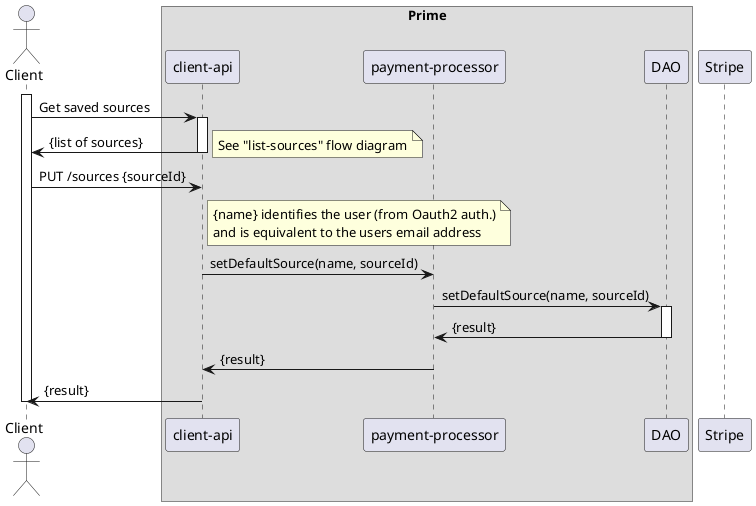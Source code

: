 @startuml

actor Client
participant Client

box "Prime"
    participant "client-api"
    participant "payment-processor"
    participant "DAO"
end box
participant Stripe

activate Client

    Client -> "client-api" : Get saved sources
    activate "client-api"
    "client-api" -> Client : {list of sources}
    deactivate "client-api"
    note right : See "list-sources" flow diagram

    Client -> "client-api" : PUT /sources {sourceId}
    note right of "client-api"
       {name} identifies the user (from Oauth2 auth.)
       and is equivalent to the users email address
    end note

    "client-api" -> "payment-processor" : setDefaultSource(name, sourceId)

    "payment-processor" -> DAO : setDefaultSource(name, sourceId)
    activate DAO
    DAO -> "payment-processor" : {result}
    deactivate DAO

    "payment-processor" -> "client-api" :  {result}
    deactivate "payment-processor"

    "client-api" -> Client : {result}
    deactivate "client-api"

deactivate Client

@enduml
